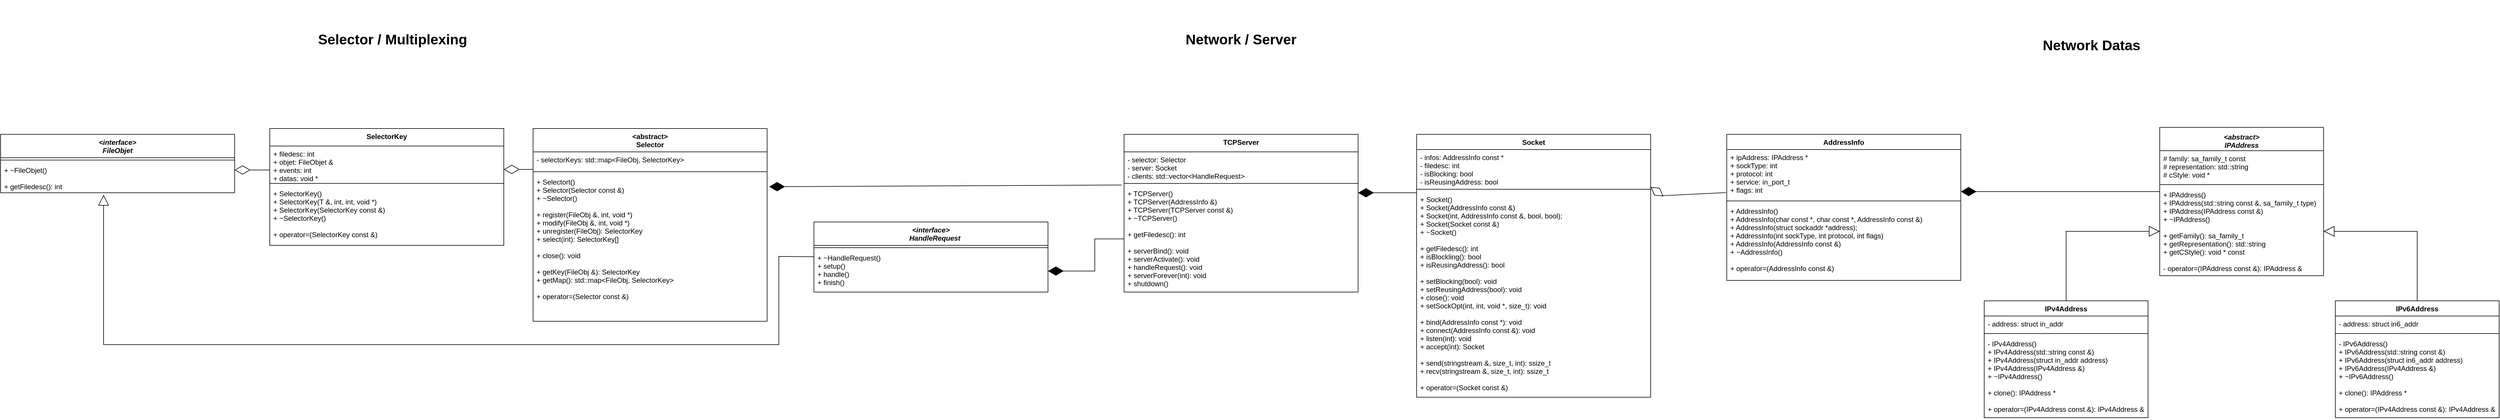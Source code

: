 <mxfile version="16.2.4" type="github">
  <diagram name="Page-1" id="929967ad-93f9-6ef4-fab6-5d389245f69c">
    <mxGraphModel dx="5933" dy="1348" grid="1" gridSize="10" guides="1" tooltips="1" connect="1" arrows="1" fold="1" page="1" pageScale="1.5" pageWidth="1169" pageHeight="826" background="none" math="0" shadow="0">
      <root>
        <mxCell id="0" style=";html=1;" />
        <mxCell id="1" style=";html=1;" parent="0" />
        <mxCell id="9g8wFQ5CI78rzDATGCAP-6" value="&lt;abstract&gt;&#xa;IPAddress" style="swimlane;fontStyle=3;align=center;verticalAlign=bottom;childLayout=stackLayout;horizontal=1;startSize=40;horizontalStack=0;resizeParent=1;resizeParentMax=0;resizeLast=0;collapsible=1;marginBottom=0;" parent="1" vertex="1">
          <mxGeometry x="780" y="228" width="280" height="254" as="geometry">
            <mxRectangle x="780" y="240" width="100" height="26" as="alternateBounds" />
          </mxGeometry>
        </mxCell>
        <mxCell id="9g8wFQ5CI78rzDATGCAP-7" value="# family: sa_family_t const&#xa;# representation: std::string&#xa;# cStyle: void *&#xa;" style="text;strokeColor=none;fillColor=none;align=left;verticalAlign=top;spacingLeft=4;spacingRight=4;overflow=hidden;rotatable=0;points=[[0,0.5],[1,0.5]];portConstraint=eastwest;" parent="9g8wFQ5CI78rzDATGCAP-6" vertex="1">
          <mxGeometry y="40" width="280" height="54" as="geometry" />
        </mxCell>
        <mxCell id="9g8wFQ5CI78rzDATGCAP-8" value="" style="line;strokeWidth=1;fillColor=none;align=left;verticalAlign=middle;spacingTop=-1;spacingLeft=3;spacingRight=3;rotatable=0;labelPosition=right;points=[];portConstraint=eastwest;" parent="9g8wFQ5CI78rzDATGCAP-6" vertex="1">
          <mxGeometry y="94" width="280" height="8" as="geometry" />
        </mxCell>
        <mxCell id="9g8wFQ5CI78rzDATGCAP-9" value="+ IPAddress()&#xa;+ IPAddress(std::string const &amp;, sa_family_t type)&#xa;+ IPAddress(IPAddress const &amp;)&#xa;+ ~IPAddress()&#xa;&#xa;+ getFamily(): sa_family_t&#xa;+ getRepresentation(): std::string&#xa;+ getCStyle(): void * const&#xa;&#xa;- operator=(IPAddress const &amp;): IPAddress &amp;" style="text;strokeColor=none;fillColor=none;align=left;verticalAlign=top;spacingLeft=4;spacingRight=4;overflow=hidden;rotatable=0;points=[[0,0.5],[1,0.5]];portConstraint=eastwest;fontStyle=0" parent="9g8wFQ5CI78rzDATGCAP-6" vertex="1">
          <mxGeometry y="102" width="280" height="152" as="geometry" />
        </mxCell>
        <mxCell id="9g8wFQ5CI78rzDATGCAP-27" value="" style="endArrow=block;endSize=16;endFill=0;html=1;rounded=0;exitX=0.5;exitY=0;exitDx=0;exitDy=0;entryX=0;entryY=0.5;entryDx=0;entryDy=0;" parent="1" target="9g8wFQ5CI78rzDATGCAP-9" edge="1">
          <mxGeometry width="160" relative="1" as="geometry">
            <mxPoint x="620" y="525" as="sourcePoint" />
            <mxPoint x="750" y="450" as="targetPoint" />
            <Array as="points">
              <mxPoint x="620" y="419" />
              <mxPoint x="620" y="406" />
            </Array>
          </mxGeometry>
        </mxCell>
        <mxCell id="9g8wFQ5CI78rzDATGCAP-28" value="" style="endArrow=block;endSize=16;endFill=0;html=1;rounded=0;entryX=1;entryY=0.5;entryDx=0;entryDy=0;exitX=0.5;exitY=0;exitDx=0;exitDy=0;" parent="1" target="9g8wFQ5CI78rzDATGCAP-9" edge="1">
          <mxGeometry width="160" relative="1" as="geometry">
            <mxPoint x="1220" y="525" as="sourcePoint" />
            <mxPoint x="1380" y="419" as="targetPoint" />
            <Array as="points">
              <mxPoint x="1220" y="406" />
            </Array>
          </mxGeometry>
        </mxCell>
        <mxCell id="wqd82JeTupFohGKB9hLJ-1" value="AddressInfo" style="swimlane;fontStyle=1;align=center;verticalAlign=top;childLayout=stackLayout;horizontal=1;startSize=26;horizontalStack=0;resizeParent=1;resizeParentMax=0;resizeLast=0;collapsible=1;marginBottom=0;" parent="1" vertex="1">
          <mxGeometry x="40" y="240" width="400" height="250" as="geometry" />
        </mxCell>
        <mxCell id="wqd82JeTupFohGKB9hLJ-2" value="+ ipAddress: IPAddress *&#xa;+ sockType: int&#xa;+ protocol: int&#xa;+ service: in_port_t&#xa;+ flags: int" style="text;strokeColor=none;fillColor=none;align=left;verticalAlign=top;spacingLeft=4;spacingRight=4;overflow=hidden;rotatable=0;points=[[0,0.5],[1,0.5]];portConstraint=eastwest;direction=south;" parent="wqd82JeTupFohGKB9hLJ-1" vertex="1">
          <mxGeometry y="26" width="400" height="84" as="geometry" />
        </mxCell>
        <mxCell id="wqd82JeTupFohGKB9hLJ-3" value="" style="line;strokeWidth=1;fillColor=none;align=left;verticalAlign=middle;spacingTop=-1;spacingLeft=3;spacingRight=3;rotatable=0;labelPosition=right;points=[];portConstraint=eastwest;" parent="wqd82JeTupFohGKB9hLJ-1" vertex="1">
          <mxGeometry y="110" width="400" height="8" as="geometry" />
        </mxCell>
        <mxCell id="wqd82JeTupFohGKB9hLJ-4" value="+ AddressInfo()&#xa;+ AddressInfo(char const *, char const *, AddressInfo const &amp;)&#xa;+ AddressInfo(struct sockaddr *address);&#xa;+ AddressInfo(int sockType, int protocol, int flags)&#xa;+ AddressInfo(AddressInfo const &amp;)&#xa;+ ~AddressInfo()&#xa;&#xa;+ operator=(AddressInfo const &amp;)" style="text;strokeColor=none;fillColor=none;align=left;verticalAlign=top;spacingLeft=4;spacingRight=4;overflow=hidden;rotatable=0;points=[[0,0.5],[1,0.5]];portConstraint=eastwest;fontStyle=0" parent="wqd82JeTupFohGKB9hLJ-1" vertex="1">
          <mxGeometry y="118" width="400" height="132" as="geometry" />
        </mxCell>
        <mxCell id="wqd82JeTupFohGKB9hLJ-8" value="" style="endArrow=diamondThin;endFill=1;endSize=24;html=1;rounded=0;" parent="1" edge="1">
          <mxGeometry width="160" relative="1" as="geometry">
            <mxPoint x="780" y="338" as="sourcePoint" />
            <mxPoint x="440" y="338" as="targetPoint" />
            <Array as="points" />
          </mxGeometry>
        </mxCell>
        <mxCell id="xDVPMbtAb4q54fRRfa8R-3" value="IPv4Address" style="swimlane;fontStyle=1;align=center;verticalAlign=top;childLayout=stackLayout;horizontal=1;startSize=26;horizontalStack=0;resizeParent=1;resizeParentMax=0;resizeLast=0;collapsible=1;marginBottom=0;" parent="1" vertex="1">
          <mxGeometry x="480" y="525" width="280" height="200" as="geometry" />
        </mxCell>
        <mxCell id="xDVPMbtAb4q54fRRfa8R-4" value="- address: struct in_addr" style="text;strokeColor=none;fillColor=none;align=left;verticalAlign=top;spacingLeft=4;spacingRight=4;overflow=hidden;rotatable=0;points=[[0,0.5],[1,0.5]];portConstraint=eastwest;" parent="xDVPMbtAb4q54fRRfa8R-3" vertex="1">
          <mxGeometry y="26" width="280" height="26" as="geometry" />
        </mxCell>
        <mxCell id="xDVPMbtAb4q54fRRfa8R-5" value="" style="line;strokeWidth=1;fillColor=none;align=left;verticalAlign=middle;spacingTop=-1;spacingLeft=3;spacingRight=3;rotatable=0;labelPosition=right;points=[];portConstraint=eastwest;" parent="xDVPMbtAb4q54fRRfa8R-3" vertex="1">
          <mxGeometry y="52" width="280" height="8" as="geometry" />
        </mxCell>
        <mxCell id="xDVPMbtAb4q54fRRfa8R-6" value="- IPv4Address()&#xa;+ IPv4Address(std::string const &amp;)&#xa;+ IPv4Address(struct in_addr address)&#xa;+ IPv4Address(IPv4Address &amp;)&#xa;+ ~IPv4Address()&#xa;&#xa;+ clone(): IPAddress *&#xa;&#xa;+ operator=(IPv4Address const &amp;): IPv4Address &amp;&#xa;" style="text;strokeColor=none;fillColor=none;align=left;verticalAlign=top;spacingLeft=4;spacingRight=4;overflow=hidden;rotatable=0;points=[[0,0.5],[1,0.5]];portConstraint=eastwest;" parent="xDVPMbtAb4q54fRRfa8R-3" vertex="1">
          <mxGeometry y="60" width="280" height="140" as="geometry" />
        </mxCell>
        <mxCell id="xDVPMbtAb4q54fRRfa8R-7" value="IPv6Address" style="swimlane;fontStyle=1;align=center;verticalAlign=top;childLayout=stackLayout;horizontal=1;startSize=26;horizontalStack=0;resizeParent=1;resizeParentMax=0;resizeLast=0;collapsible=1;marginBottom=0;" parent="1" vertex="1">
          <mxGeometry x="1080" y="525" width="280" height="200" as="geometry" />
        </mxCell>
        <mxCell id="xDVPMbtAb4q54fRRfa8R-8" value="- address: struct in6_addr" style="text;strokeColor=none;fillColor=none;align=left;verticalAlign=top;spacingLeft=4;spacingRight=4;overflow=hidden;rotatable=0;points=[[0,0.5],[1,0.5]];portConstraint=eastwest;" parent="xDVPMbtAb4q54fRRfa8R-7" vertex="1">
          <mxGeometry y="26" width="280" height="26" as="geometry" />
        </mxCell>
        <mxCell id="xDVPMbtAb4q54fRRfa8R-9" value="" style="line;strokeWidth=1;fillColor=none;align=left;verticalAlign=middle;spacingTop=-1;spacingLeft=3;spacingRight=3;rotatable=0;labelPosition=right;points=[];portConstraint=eastwest;" parent="xDVPMbtAb4q54fRRfa8R-7" vertex="1">
          <mxGeometry y="52" width="280" height="8" as="geometry" />
        </mxCell>
        <mxCell id="xDVPMbtAb4q54fRRfa8R-10" value="- IPv6Address()&#xa;+ IPv6Address(std::string const &amp;)&#xa;+ IPv6Address(struct in6_addr address)&#xa;+ IPv6Address(IPv4Address &amp;)&#xa;+ ~IPv6Address()&#xa;&#xa;+ clone(): IPAddress *&#xa;&#xa;+ operator=(IPv4Address const &amp;): IPv4Address &amp;&#xa;" style="text;strokeColor=none;fillColor=none;align=left;verticalAlign=top;spacingLeft=4;spacingRight=4;overflow=hidden;rotatable=0;points=[[0,0.5],[1,0.5]];portConstraint=eastwest;" parent="xDVPMbtAb4q54fRRfa8R-7" vertex="1">
          <mxGeometry y="60" width="280" height="140" as="geometry" />
        </mxCell>
        <mxCell id="j3VYzS4IDnfipmHzvKG--1" value="Socket" style="swimlane;fontStyle=1;align=center;verticalAlign=top;childLayout=stackLayout;horizontal=1;startSize=26;horizontalStack=0;resizeParent=1;resizeParentMax=0;resizeLast=0;collapsible=1;marginBottom=0;" parent="1" vertex="1">
          <mxGeometry x="-490" y="240" width="400" height="450" as="geometry" />
        </mxCell>
        <mxCell id="j3VYzS4IDnfipmHzvKG--2" value="- infos: AddressInfo const *&#xa;- filedesc: int&#xa;- isBlocking: bool&#xa;- isReusingAddress: bool" style="text;strokeColor=none;fillColor=none;align=left;verticalAlign=top;spacingLeft=4;spacingRight=4;overflow=hidden;rotatable=0;points=[[0,0.5],[1,0.5]];portConstraint=eastwest;direction=south;" parent="j3VYzS4IDnfipmHzvKG--1" vertex="1">
          <mxGeometry y="26" width="400" height="64" as="geometry" />
        </mxCell>
        <mxCell id="j3VYzS4IDnfipmHzvKG--3" value="" style="line;strokeWidth=1;fillColor=none;align=left;verticalAlign=middle;spacingTop=-1;spacingLeft=3;spacingRight=3;rotatable=0;labelPosition=right;points=[];portConstraint=eastwest;" parent="j3VYzS4IDnfipmHzvKG--1" vertex="1">
          <mxGeometry y="90" width="400" height="8" as="geometry" />
        </mxCell>
        <mxCell id="j3VYzS4IDnfipmHzvKG--4" value="+ Socket()&#xa;+ Socket(AddressInfo const &amp;)&#xa;+ Socket(int, AddressInfo const &amp;, bool, bool);&#xa;+ Socket(Socket const &amp;)&#xa;+ ~Socket()&#xa;&#xa;+ getFiledesc(): int&#xa;+ isBlockling(): bool&#xa;+ isReusingAddress(): bool&#xa;&#xa;+ setBlocking(bool): void&#xa;+ setReusingAddress(bool): void&#xa;+ close(): void&#xa;+ setSockOpt(int, int, void *, size_t): void&#xa;&#xa;+ bind(AddressInfo const *): void&#xa;+ connect(AddressInfo const &amp;): void&#xa;+ listen(int): void&#xa;+ accept(int): Socket&#xa;&#xa;+ send(stringstream &amp;, size_t, int): ssize_t&#xa;+ recv(stringstream &amp;, size_t, int): ssize_t&#xa;&#xa;+ operator=(Socket const &amp;)" style="text;strokeColor=none;fillColor=none;align=left;verticalAlign=top;spacingLeft=4;spacingRight=4;overflow=hidden;rotatable=0;points=[[0,0.5],[1,0.5]];portConstraint=eastwest;fontStyle=0" parent="j3VYzS4IDnfipmHzvKG--1" vertex="1">
          <mxGeometry y="98" width="400" height="352" as="geometry" />
        </mxCell>
        <mxCell id="j3VYzS4IDnfipmHzvKG--18" value="Network Datas" style="text;align=center;fontStyle=1;verticalAlign=middle;spacingLeft=3;spacingRight=3;strokeColor=none;rotatable=0;points=[[0,0.5],[1,0.5]];portConstraint=eastwest;fontSize=24;" parent="1" vertex="1">
          <mxGeometry x="310" y="20" width="707" height="130" as="geometry" />
        </mxCell>
        <mxCell id="j3VYzS4IDnfipmHzvKG--19" value="Network / Server" style="text;align=center;fontStyle=1;verticalAlign=middle;spacingLeft=3;spacingRight=3;strokeColor=none;rotatable=0;points=[[0,0.5],[1,0.5]];portConstraint=eastwest;fontSize=24;" parent="1" vertex="1">
          <mxGeometry x="-1143.5" y="10" width="707" height="130" as="geometry" />
        </mxCell>
        <mxCell id="j3VYzS4IDnfipmHzvKG--20" value="&lt;abstract&gt;&#xa;Selector" style="swimlane;fontStyle=1;align=center;verticalAlign=top;childLayout=stackLayout;horizontal=1;startSize=40;horizontalStack=0;resizeParent=1;resizeParentMax=0;resizeLast=0;collapsible=1;marginBottom=0;" parent="1" vertex="1">
          <mxGeometry x="-2000" y="230" width="400" height="330" as="geometry" />
        </mxCell>
        <mxCell id="j3VYzS4IDnfipmHzvKG--21" value="- selectorKeys: std::map&lt;FileObj, SelectorKey&gt;" style="text;strokeColor=none;fillColor=none;align=left;verticalAlign=top;spacingLeft=4;spacingRight=4;overflow=hidden;rotatable=0;points=[[0,0.5],[1,0.5]];portConstraint=eastwest;direction=south;" parent="j3VYzS4IDnfipmHzvKG--20" vertex="1">
          <mxGeometry y="40" width="400" height="30" as="geometry" />
        </mxCell>
        <mxCell id="j3VYzS4IDnfipmHzvKG--22" value="" style="line;strokeWidth=1;fillColor=none;align=left;verticalAlign=middle;spacingTop=-1;spacingLeft=3;spacingRight=3;rotatable=0;labelPosition=right;points=[];portConstraint=eastwest;" parent="j3VYzS4IDnfipmHzvKG--20" vertex="1">
          <mxGeometry y="70" width="400" height="8" as="geometry" />
        </mxCell>
        <mxCell id="j3VYzS4IDnfipmHzvKG--23" value="+ Selectort()&#xa;+ Selector(Selector const &amp;)&#xa;+ ~Selector()&#xa;&#xa;+ register(FileObj &amp;, int, void *)&#xa;+ modify(FileObj &amp;, int, void *)&#xa;+ unregister(FileObj): SelectorKey&#xa;+ select(int): SelectorKey[]&#xa;&#xa;+ close(): void&#xa;&#xa;+ getKey(FileObj &amp;): SelectorKey&#xa;+ getMap(): std::map&lt;FileObj, SelectorKey&gt;&#xa;&#xa;+ operator=(Selector const &amp;)" style="text;strokeColor=none;fillColor=none;align=left;verticalAlign=top;spacingLeft=4;spacingRight=4;overflow=hidden;rotatable=0;points=[[0,0.5],[1,0.5]];portConstraint=eastwest;fontStyle=0" parent="j3VYzS4IDnfipmHzvKG--20" vertex="1">
          <mxGeometry y="78" width="400" height="252" as="geometry" />
        </mxCell>
        <mxCell id="j3VYzS4IDnfipmHzvKG--26" value="SelectorKey" style="swimlane;fontStyle=1;align=center;verticalAlign=top;childLayout=stackLayout;horizontal=1;startSize=30;horizontalStack=0;resizeParent=1;resizeParentMax=0;resizeLast=0;collapsible=1;marginBottom=0;" parent="1" vertex="1">
          <mxGeometry x="-2450" y="230" width="400" height="200" as="geometry" />
        </mxCell>
        <mxCell id="j3VYzS4IDnfipmHzvKG--27" value="+ filedesc: int&#xa;+ objet: FileObjet &amp;&#xa;+ events: int&#xa;+ datas: void *&#xa;" style="text;strokeColor=none;fillColor=none;align=left;verticalAlign=top;spacingLeft=4;spacingRight=4;overflow=hidden;rotatable=0;points=[[0,0.5],[1,0.5]];portConstraint=eastwest;direction=south;" parent="j3VYzS4IDnfipmHzvKG--26" vertex="1">
          <mxGeometry y="30" width="400" height="60" as="geometry" />
        </mxCell>
        <mxCell id="j3VYzS4IDnfipmHzvKG--28" value="" style="line;strokeWidth=1;fillColor=none;align=left;verticalAlign=middle;spacingTop=-1;spacingLeft=3;spacingRight=3;rotatable=0;labelPosition=right;points=[];portConstraint=eastwest;" parent="j3VYzS4IDnfipmHzvKG--26" vertex="1">
          <mxGeometry y="90" width="400" height="8" as="geometry" />
        </mxCell>
        <mxCell id="j3VYzS4IDnfipmHzvKG--29" value="+ SelectorKey()&#xa;+ SelectorKey(T &amp;, int, int, void *)&#xa;+ SelectorKey(SelectorKey const &amp;)&#xa;+ ~SelectorKey()&#xa;&#xa;+ operator=(SelectorKey const &amp;)" style="text;strokeColor=none;fillColor=none;align=left;verticalAlign=top;spacingLeft=4;spacingRight=4;overflow=hidden;rotatable=0;points=[[0,0.5],[1,0.5]];portConstraint=eastwest;fontStyle=0" parent="j3VYzS4IDnfipmHzvKG--26" vertex="1">
          <mxGeometry y="98" width="400" height="102" as="geometry" />
        </mxCell>
        <mxCell id="XqV6AA5ABK0mT-hbMeVy-1" value="&lt;interface&gt;&#xa;FileObjet" style="swimlane;fontStyle=3;align=center;verticalAlign=top;childLayout=stackLayout;horizontal=1;startSize=40;horizontalStack=0;resizeParent=1;resizeParentMax=0;resizeLast=0;collapsible=1;marginBottom=0;" parent="1" vertex="1">
          <mxGeometry x="-2910" y="240" width="400" height="100" as="geometry" />
        </mxCell>
        <mxCell id="XqV6AA5ABK0mT-hbMeVy-3" value="" style="line;strokeWidth=1;fillColor=none;align=left;verticalAlign=middle;spacingTop=-1;spacingLeft=3;spacingRight=3;rotatable=0;labelPosition=right;points=[];portConstraint=eastwest;" parent="XqV6AA5ABK0mT-hbMeVy-1" vertex="1">
          <mxGeometry y="40" width="400" height="8" as="geometry" />
        </mxCell>
        <mxCell id="XqV6AA5ABK0mT-hbMeVy-4" value="+ ~FileObjet()&#xa;&#xa;+ getFiledesc(): int" style="text;strokeColor=none;fillColor=none;align=left;verticalAlign=top;spacingLeft=4;spacingRight=4;overflow=hidden;rotatable=0;points=[[0,0.5],[1,0.5]];portConstraint=eastwest;fontStyle=0" parent="XqV6AA5ABK0mT-hbMeVy-1" vertex="1">
          <mxGeometry y="48" width="400" height="52" as="geometry" />
        </mxCell>
        <mxCell id="XqV6AA5ABK0mT-hbMeVy-9" value="" style="endArrow=diamondThin;endFill=0;endSize=24;html=1;rounded=0;exitX=0.877;exitY=1.003;exitDx=0;exitDy=0;exitPerimeter=0;" parent="1" source="wqd82JeTupFohGKB9hLJ-2" edge="1">
          <mxGeometry width="160" relative="1" as="geometry">
            <mxPoint x="-80" y="330" as="sourcePoint" />
            <mxPoint x="-90" y="330" as="targetPoint" />
            <Array as="points">
              <mxPoint x="-70" y="345" />
            </Array>
          </mxGeometry>
        </mxCell>
        <mxCell id="XqV6AA5ABK0mT-hbMeVy-11" value="" style="endArrow=diamondThin;endFill=0;endSize=24;html=1;rounded=0;" parent="1" edge="1">
          <mxGeometry width="160" relative="1" as="geometry">
            <mxPoint x="-2450" y="301" as="sourcePoint" />
            <mxPoint x="-2510" y="301" as="targetPoint" />
            <Array as="points" />
          </mxGeometry>
        </mxCell>
        <mxCell id="XqV6AA5ABK0mT-hbMeVy-13" value="" style="endArrow=diamondThin;endFill=0;endSize=24;html=1;rounded=0;" parent="1" edge="1">
          <mxGeometry width="160" relative="1" as="geometry">
            <mxPoint x="-2000.0" y="300" as="sourcePoint" />
            <mxPoint x="-2050" y="300" as="targetPoint" />
            <Array as="points" />
          </mxGeometry>
        </mxCell>
        <mxCell id="XqV6AA5ABK0mT-hbMeVy-14" value="Selector / Multiplexing" style="text;align=center;fontStyle=1;verticalAlign=middle;spacingLeft=3;spacingRight=3;strokeColor=none;rotatable=0;points=[[0,0.5],[1,0.5]];portConstraint=eastwest;fontSize=24;" parent="1" vertex="1">
          <mxGeometry x="-2593.5" y="10" width="707" height="130" as="geometry" />
        </mxCell>
        <mxCell id="XqV6AA5ABK0mT-hbMeVy-15" value="TCPServer" style="swimlane;fontStyle=1;align=center;verticalAlign=top;childLayout=stackLayout;horizontal=1;startSize=30;horizontalStack=0;resizeParent=1;resizeParentMax=0;resizeLast=0;collapsible=1;marginBottom=0;" parent="1" vertex="1">
          <mxGeometry x="-990" y="240" width="400" height="270" as="geometry" />
        </mxCell>
        <mxCell id="XqV6AA5ABK0mT-hbMeVy-16" value="- selector: Selector&#xa;- server: Socket&#xa;- clients: std::vector&lt;HandleRequest&gt;" style="text;strokeColor=none;fillColor=none;align=left;verticalAlign=top;spacingLeft=4;spacingRight=4;overflow=hidden;rotatable=0;points=[[0,0.5],[1,0.5]];portConstraint=eastwest;direction=south;" parent="XqV6AA5ABK0mT-hbMeVy-15" vertex="1">
          <mxGeometry y="30" width="400" height="50" as="geometry" />
        </mxCell>
        <mxCell id="XqV6AA5ABK0mT-hbMeVy-17" value="" style="line;strokeWidth=1;fillColor=none;align=left;verticalAlign=middle;spacingTop=-1;spacingLeft=3;spacingRight=3;rotatable=0;labelPosition=right;points=[];portConstraint=eastwest;" parent="XqV6AA5ABK0mT-hbMeVy-15" vertex="1">
          <mxGeometry y="80" width="400" height="8" as="geometry" />
        </mxCell>
        <mxCell id="XqV6AA5ABK0mT-hbMeVy-22" value="" style="endArrow=diamondThin;endFill=1;endSize=24;html=1;rounded=0;" parent="XqV6AA5ABK0mT-hbMeVy-15" edge="1">
          <mxGeometry width="160" relative="1" as="geometry">
            <mxPoint x="500" y="100" as="sourcePoint" />
            <mxPoint x="400" y="100" as="targetPoint" />
            <Array as="points" />
          </mxGeometry>
        </mxCell>
        <mxCell id="XqV6AA5ABK0mT-hbMeVy-18" value="+ TCPServer()&#xa;+ TCPServer(AddressInfo &amp;)&#xa;+ TCPServer(TCPServer const &amp;)&#xa;+ ~TCPServer()&#xa;&#xa;+ getFiledesc(): int&#xa;&#xa;+ serverBind(): void&#xa;+ serverActivate(): void&#xa;+ handleRequest(): void&#xa;+ serverForever(int): void&#xa;+ shutdown()" style="text;strokeColor=none;fillColor=none;align=left;verticalAlign=top;spacingLeft=4;spacingRight=4;overflow=hidden;rotatable=0;points=[[0,0.5],[1,0.5]];portConstraint=eastwest;fontStyle=0" parent="XqV6AA5ABK0mT-hbMeVy-15" vertex="1">
          <mxGeometry y="88" width="400" height="182" as="geometry" />
        </mxCell>
        <mxCell id="XqV6AA5ABK0mT-hbMeVy-24" value="" style="endArrow=diamondThin;endFill=1;endSize=24;html=1;rounded=0;entryX=1.009;entryY=0.086;entryDx=0;entryDy=0;entryPerimeter=0;exitX=-0.01;exitY=-0.007;exitDx=0;exitDy=0;exitPerimeter=0;" parent="1" source="XqV6AA5ABK0mT-hbMeVy-18" target="j3VYzS4IDnfipmHzvKG--23" edge="1">
          <mxGeometry width="160" relative="1" as="geometry">
            <mxPoint x="-990" y="340" as="sourcePoint" />
            <mxPoint x="-1090" y="340" as="targetPoint" />
            <Array as="points" />
          </mxGeometry>
        </mxCell>
        <mxCell id="XqV6AA5ABK0mT-hbMeVy-25" value="&lt;interface&gt;&#xa;    HandleRequest" style="swimlane;fontStyle=3;align=center;verticalAlign=top;childLayout=stackLayout;horizontal=1;startSize=40;horizontalStack=0;resizeParent=1;resizeParentMax=0;resizeLast=0;collapsible=1;marginBottom=0;" parent="1" vertex="1">
          <mxGeometry x="-1520" y="390" width="400" height="120" as="geometry" />
        </mxCell>
        <mxCell id="XqV6AA5ABK0mT-hbMeVy-26" value="" style="line;strokeWidth=1;fillColor=none;align=left;verticalAlign=middle;spacingTop=-1;spacingLeft=3;spacingRight=3;rotatable=0;labelPosition=right;points=[];portConstraint=eastwest;" parent="XqV6AA5ABK0mT-hbMeVy-25" vertex="1">
          <mxGeometry y="40" width="400" height="8" as="geometry" />
        </mxCell>
        <mxCell id="XqV6AA5ABK0mT-hbMeVy-27" value="+ ~HandleRequest()&#xa;+ setup()&#xa;+ handle()&#xa;+ finish()" style="text;strokeColor=none;fillColor=none;align=left;verticalAlign=top;spacingLeft=4;spacingRight=4;overflow=hidden;rotatable=0;points=[[0,0.5],[1,0.5]];portConstraint=eastwest;fontStyle=0" parent="XqV6AA5ABK0mT-hbMeVy-25" vertex="1">
          <mxGeometry y="48" width="400" height="72" as="geometry" />
        </mxCell>
        <mxCell id="XqV6AA5ABK0mT-hbMeVy-28" value="" style="endArrow=block;endSize=16;endFill=0;html=1;rounded=0;entryX=0.44;entryY=1.064;entryDx=0;entryDy=0;entryPerimeter=0;exitX=0.001;exitY=0.159;exitDx=0;exitDy=0;exitPerimeter=0;" parent="1" source="XqV6AA5ABK0mT-hbMeVy-27" target="XqV6AA5ABK0mT-hbMeVy-4" edge="1">
          <mxGeometry width="160" relative="1" as="geometry">
            <mxPoint x="-1580" y="450" as="sourcePoint" />
            <mxPoint x="-1610" y="689.17" as="targetPoint" />
            <Array as="points">
              <mxPoint x="-1580" y="449" />
              <mxPoint x="-1580" y="600" />
              <mxPoint x="-2330" y="600" />
              <mxPoint x="-2734" y="600" />
            </Array>
          </mxGeometry>
        </mxCell>
        <mxCell id="XqV6AA5ABK0mT-hbMeVy-29" value="" style="endArrow=diamondThin;endFill=1;endSize=24;html=1;rounded=0;entryX=1;entryY=0.5;entryDx=0;entryDy=0;exitX=0;exitY=0.5;exitDx=0;exitDy=0;" parent="1" source="XqV6AA5ABK0mT-hbMeVy-18" target="XqV6AA5ABK0mT-hbMeVy-27" edge="1">
          <mxGeometry width="160" relative="1" as="geometry">
            <mxPoint x="-1080" y="390" as="sourcePoint" />
            <mxPoint x="-1196.4" y="680.002" as="targetPoint" />
            <Array as="points">
              <mxPoint x="-1040" y="419" />
              <mxPoint x="-1040" y="474" />
              <mxPoint x="-1090" y="474" />
            </Array>
          </mxGeometry>
        </mxCell>
      </root>
    </mxGraphModel>
  </diagram>
</mxfile>
